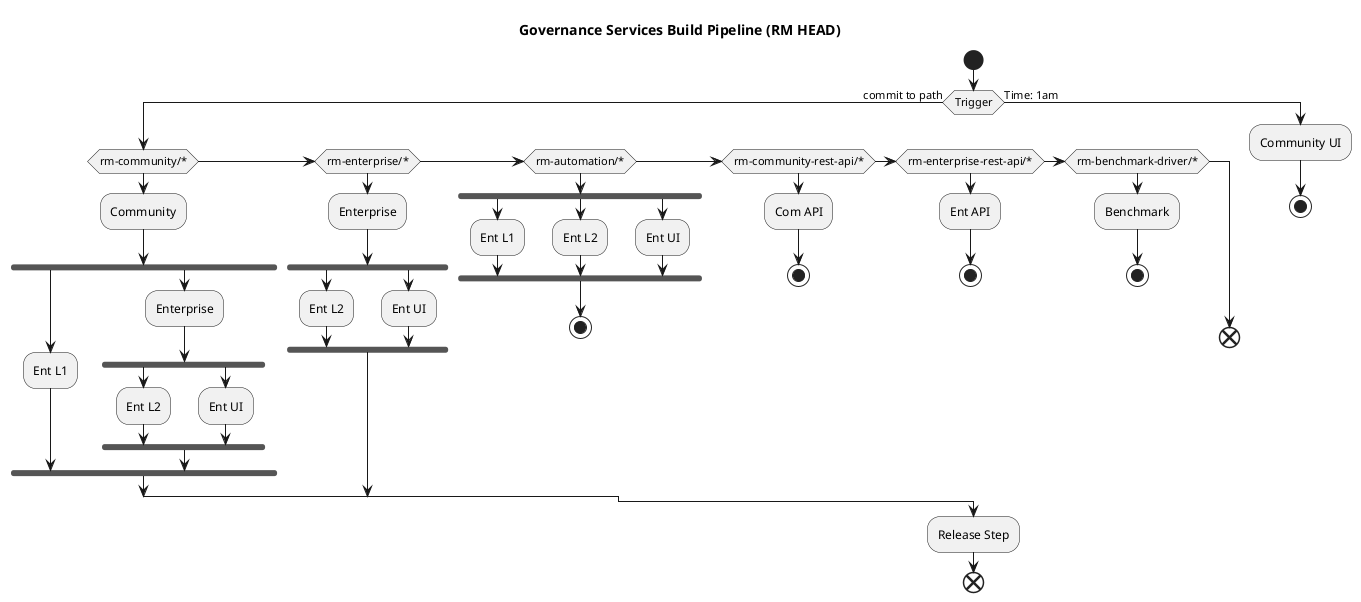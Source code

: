 @startuml

Title: Governance Services Build Pipeline (RM HEAD)

'build plans:
'Ent UI: Automated UI Tests Enterprise
'Com API: Automation Community REST API
'Ent API: Automation Enterprise REST API
'Community
'Com UI: Community Automated UI Tests
'Enterprise
'Ent L1: Enterprise Level 1 Automated UI Tests
'Ent L2: Level 2 Automated UI Tests Enterprise
'RM Benchmark Driver


start

if(Trigger) then (commit to path)
    if (rm-community/*)
        :Community;
        fork
            :Ent L1;
        fork again
            :Enterprise;
            fork
               :Ent L2;
            fork again
                :Ent UI;
            end fork
        end fork
    elseif (rm-enterprise/*)
        :Enterprise;
        fork
           :Ent L2;
        fork again
            :Ent UI;
        end fork
    elseif (rm-automation/*)
        fork
            :Ent L1;
        fork again
            :Ent L2;
        fork again
            :Ent UI;
        end fork
        stop
    elseif (rm-community-rest-api/*)
        :Com API;
        stop
    elseif (rm-enterprise-rest-api/*)
        :Ent API;
        stop
    elseif (rm-benchmark-driver/*)
        :Benchmark;
        stop
    else
        end
    endif
else (Time: 1am)
    :Community UI;
    stop
endif
:Release Step;
end
@enduml